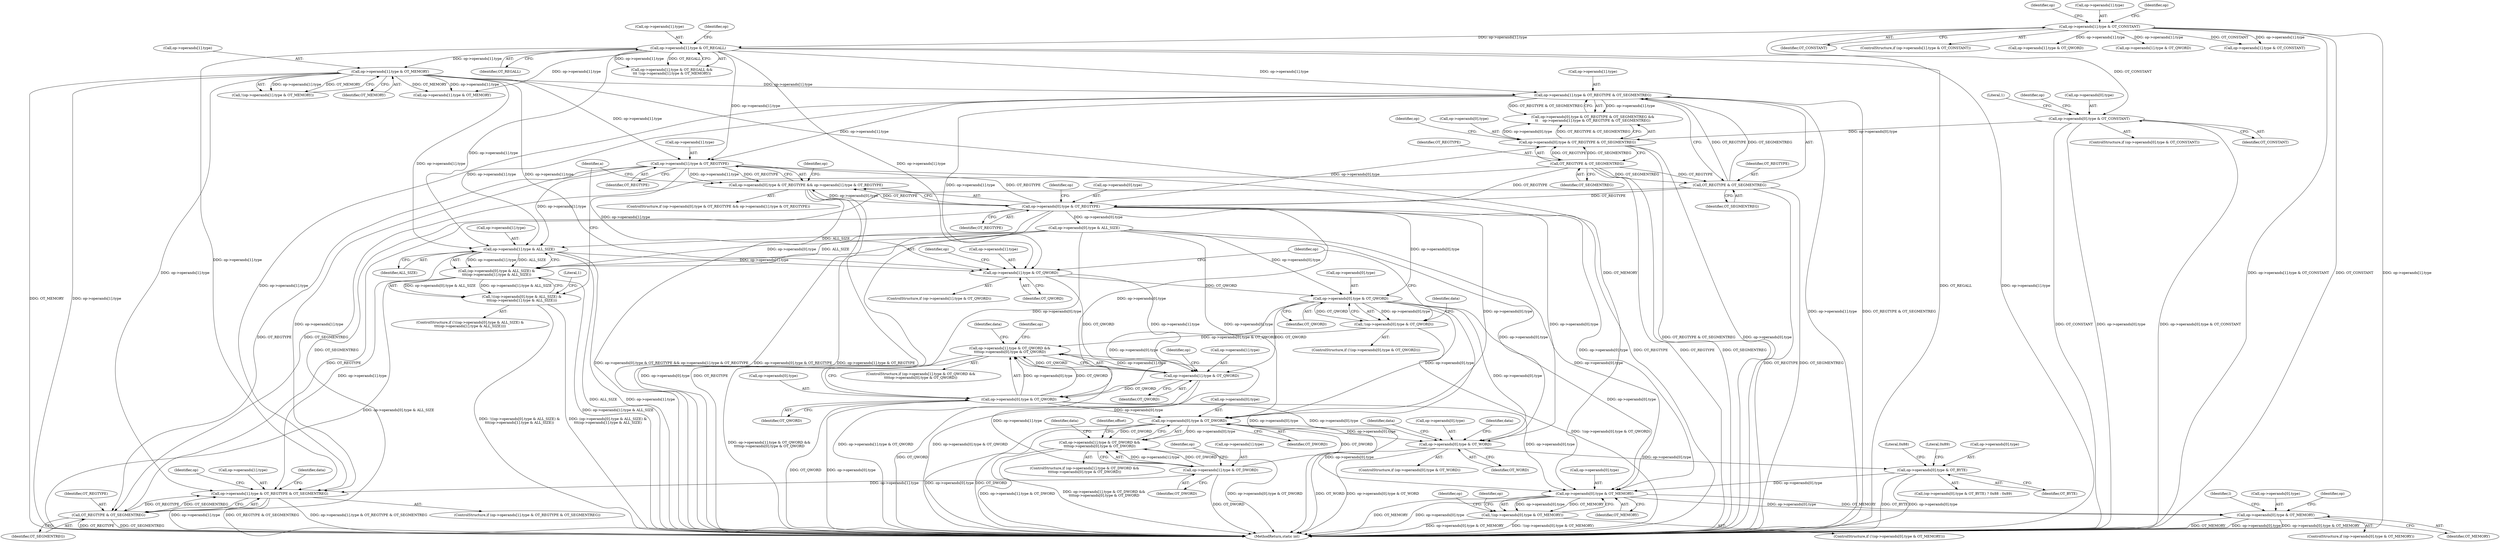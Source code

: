 digraph "0_radare2_f17bfd9f1da05f30f23a4dd05e9d2363e1406948@API" {
"1001327" [label="(Call,op->operands[1].type & OT_REGTYPE)"];
"1001264" [label="(Call,op->operands[1].type & OT_MEMORY)"];
"1001254" [label="(Call,op->operands[1].type & OT_REGALL)"];
"1000132" [label="(Call,op->operands[1].type & OT_CONSTANT)"];
"1001301" [label="(Call,op->operands[1].type & OT_REGTYPE & OT_SEGMENTREG)"];
"1001309" [label="(Call,OT_REGTYPE & OT_SEGMENTREG)"];
"1001298" [label="(Call,OT_REGTYPE & OT_SEGMENTREG)"];
"1001318" [label="(Call,op->operands[0].type & OT_REGTYPE)"];
"1001290" [label="(Call,op->operands[0].type & OT_REGTYPE & OT_SEGMENTREG)"];
"1001275" [label="(Call,op->operands[0].type & OT_CONSTANT)"];
"1001317" [label="(Call,op->operands[0].type & OT_REGTYPE && op->operands[1].type & OT_REGTYPE)"];
"1001349" [label="(Call,op->operands[1].type & ALL_SIZE)"];
"1001339" [label="(Call,(op->operands[0].type & ALL_SIZE) &\n\t\t\t(op->operands[1].type & ALL_SIZE))"];
"1001338" [label="(Call,!((op->operands[0].type & ALL_SIZE) &\n\t\t\t(op->operands[1].type & ALL_SIZE)))"];
"1001394" [label="(Call,op->operands[1].type & OT_QWORD)"];
"1001406" [label="(Call,op->operands[0].type & OT_QWORD)"];
"1001405" [label="(Call,!(op->operands[0].type & OT_QWORD))"];
"1001429" [label="(Call,op->operands[1].type & OT_QWORD &&\n\t\t\t\top->operands[0].type & OT_QWORD)"];
"1001430" [label="(Call,op->operands[1].type & OT_QWORD)"];
"1001439" [label="(Call,op->operands[0].type & OT_QWORD)"];
"1001468" [label="(Call,op->operands[0].type & OT_DWORD)"];
"1001458" [label="(Call,op->operands[1].type & OT_DWORD &&\n\t\t\t\top->operands[0].type & OT_DWORD)"];
"1001549" [label="(Call,op->operands[0].type & OT_WORD)"];
"1001571" [label="(Call,op->operands[0].type & OT_BYTE)"];
"1001676" [label="(Call,op->operands[0].type & OT_MEMORY)"];
"1001675" [label="(Call,!(op->operands[0].type & OT_MEMORY))"];
"1001802" [label="(Call,op->operands[0].type & OT_MEMORY)"];
"1001459" [label="(Call,op->operands[1].type & OT_DWORD)"];
"1001528" [label="(Call,op->operands[1].type & OT_REGTYPE & OT_SEGMENTREG)"];
"1001536" [label="(Call,OT_REGTYPE & OT_SEGMENTREG)"];
"1001480" [label="(Identifier,data)"];
"1001319" [label="(Call,op->operands[0].type)"];
"1001395" [label="(Call,op->operands[1].type)"];
"1001255" [label="(Call,op->operands[1].type)"];
"1000140" [label="(Identifier,OT_CONSTANT)"];
"1001407" [label="(Call,op->operands[0].type)"];
"1001291" [label="(Call,op->operands[0].type)"];
"1001561" [label="(Identifier,data)"];
"1001579" [label="(Identifier,OT_BYTE)"];
"1001298" [label="(Call,OT_REGTYPE & OT_SEGMENTREG)"];
"1001692" [label="(Identifier,op)"];
"1001548" [label="(ControlStructure,if (op->operands[0].type & OT_WORD))"];
"1001440" [label="(Call,op->operands[0].type)"];
"1001572" [label="(Call,op->operands[0].type)"];
"1001439" [label="(Call,op->operands[0].type & OT_QWORD)"];
"1000147" [label="(Identifier,op)"];
"1001988" [label="(Call,op->operands[1].type & OT_MEMORY)"];
"1001676" [label="(Call,op->operands[0].type & OT_MEMORY)"];
"1001430" [label="(Call,op->operands[1].type & OT_QWORD)"];
"1001476" [label="(Identifier,OT_DWORD)"];
"1001538" [label="(Identifier,OT_SEGMENTREG)"];
"1001264" [label="(Call,op->operands[1].type & OT_MEMORY)"];
"1001287" [label="(Literal,1)"];
"1000131" [label="(ControlStructure,if (op->operands[1].type & OT_CONSTANT))"];
"1000226" [label="(Call,op->operands[1].type & OT_QWORD)"];
"1001301" [label="(Call,op->operands[1].type & OT_REGTYPE & OT_SEGMENTREG)"];
"1001528" [label="(Call,op->operands[1].type & OT_REGTYPE & OT_SEGMENTREG)"];
"1001326" [label="(Identifier,OT_REGTYPE)"];
"1001311" [label="(Identifier,OT_SEGMENTREG)"];
"1001410" [label="(Identifier,op)"];
"1001529" [label="(Call,op->operands[1].type)"];
"1001675" [label="(Call,!(op->operands[0].type & OT_MEMORY))"];
"1001274" [label="(ControlStructure,if (op->operands[0].type & OT_CONSTANT))"];
"1001337" [label="(ControlStructure,if (!((op->operands[0].type & ALL_SIZE) &\n\t\t\t(op->operands[1].type & ALL_SIZE))))"];
"1001801" [label="(ControlStructure,if (op->operands[0].type & OT_MEMORY))"];
"1001467" [label="(Identifier,OT_DWORD)"];
"1001443" [label="(Identifier,op)"];
"1001349" [label="(Call,op->operands[1].type & ALL_SIZE)"];
"1001431" [label="(Call,op->operands[1].type)"];
"1001310" [label="(Identifier,OT_REGTYPE)"];
"1003219" [label="(Identifier,l)"];
"1001272" [label="(Identifier,OT_MEMORY)"];
"1001394" [label="(Call,op->operands[1].type & OT_QWORD)"];
"1001677" [label="(Call,op->operands[0].type)"];
"1001357" [label="(Identifier,ALL_SIZE)"];
"1001550" [label="(Call,op->operands[0].type)"];
"1001275" [label="(Call,op->operands[0].type & OT_CONSTANT)"];
"1001803" [label="(Call,op->operands[0].type)"];
"1001429" [label="(Call,op->operands[1].type & OT_QWORD &&\n\t\t\t\top->operands[0].type & OT_QWORD)"];
"1001283" [label="(Identifier,OT_CONSTANT)"];
"1001459" [label="(Call,op->operands[1].type & OT_DWORD)"];
"1001511" [label="(Identifier,offset)"];
"1001327" [label="(Call,op->operands[1].type & OT_REGTYPE)"];
"1001253" [label="(Call,op->operands[1].type & OT_REGALL &&\n\t\t\t !(op->operands[1].type & OT_MEMORY))"];
"1001402" [label="(Identifier,OT_QWORD)"];
"1001447" [label="(Identifier,OT_QWORD)"];
"1001405" [label="(Call,!(op->operands[0].type & OT_QWORD))"];
"1001340" [label="(Call,op->operands[0].type & ALL_SIZE)"];
"1001318" [label="(Call,op->operands[0].type & OT_REGTYPE)"];
"1001289" [label="(Call,op->operands[0].type & OT_REGTYPE & OT_SEGMENTREG &&\n\t\t    op->operands[1].type & OT_REGTYPE & OT_SEGMENTREG)"];
"1001580" [label="(Literal,0x88)"];
"1001567" [label="(Identifier,data)"];
"1001406" [label="(Call,op->operands[0].type & OT_QWORD)"];
"1000132" [label="(Call,op->operands[1].type & OT_CONSTANT)"];
"1001746" [label="(Identifier,op)"];
"1001302" [label="(Call,op->operands[1].type)"];
"1001393" [label="(ControlStructure,if (op->operands[1].type & OT_QWORD))"];
"1001290" [label="(Call,op->operands[0].type & OT_REGTYPE & OT_SEGMENTREG)"];
"1003220" [label="(MethodReturn,static int)"];
"1001802" [label="(Call,op->operands[0].type & OT_MEMORY)"];
"1001418" [label="(Identifier,data)"];
"1001338" [label="(Call,!((op->operands[0].type & ALL_SIZE) &\n\t\t\t(op->operands[1].type & ALL_SIZE)))"];
"1001305" [label="(Identifier,op)"];
"1001458" [label="(Call,op->operands[1].type & OT_DWORD &&\n\t\t\t\top->operands[0].type & OT_DWORD)"];
"1001570" [label="(Call,(op->operands[0].type & OT_BYTE) ? 0x88 : 0x89)"];
"1001684" [label="(Identifier,OT_MEMORY)"];
"1001527" [label="(ControlStructure,if (op->operands[1].type & OT_REGTYPE & OT_SEGMENTREG))"];
"1001472" [label="(Identifier,op)"];
"1001542" [label="(Identifier,data)"];
"1000133" [label="(Call,op->operands[1].type)"];
"1001335" [label="(Identifier,OT_REGTYPE)"];
"1001537" [label="(Identifier,OT_REGTYPE)"];
"1001331" [label="(Identifier,op)"];
"1001262" [label="(Identifier,OT_REGALL)"];
"1001414" [label="(Identifier,OT_QWORD)"];
"1001328" [label="(Call,op->operands[1].type)"];
"1001361" [label="(Literal,1)"];
"1000361" [label="(Call,op->operands[1].type & OT_QWORD)"];
"1001344" [label="(Identifier,op)"];
"1001317" [label="(Call,op->operands[0].type & OT_REGTYPE && op->operands[1].type & OT_REGTYPE)"];
"1001468" [label="(Call,op->operands[0].type & OT_DWORD)"];
"1001463" [label="(Identifier,op)"];
"1001316" [label="(ControlStructure,if (op->operands[0].type & OT_REGTYPE && op->operands[1].type & OT_REGTYPE))"];
"1001557" [label="(Identifier,OT_WORD)"];
"1001294" [label="(Identifier,op)"];
"1001581" [label="(Literal,0x89)"];
"1001254" [label="(Call,op->operands[1].type & OT_REGALL)"];
"1001265" [label="(Call,op->operands[1].type)"];
"1001258" [label="(Identifier,op)"];
"1001469" [label="(Call,op->operands[0].type)"];
"1001434" [label="(Identifier,op)"];
"1001263" [label="(Call,!(op->operands[1].type & OT_MEMORY))"];
"1001268" [label="(Identifier,op)"];
"1000239" [label="(Call,op->operands[1].type & OT_CONSTANT)"];
"1001818" [label="(Identifier,op)"];
"1001350" [label="(Call,op->operands[1].type)"];
"1001674" [label="(ControlStructure,if (!(op->operands[0].type & OT_MEMORY)))"];
"1001276" [label="(Call,op->operands[0].type)"];
"1001428" [label="(ControlStructure,if (op->operands[1].type & OT_QWORD &&\n\t\t\t\top->operands[0].type & OT_QWORD))"];
"1001553" [label="(Identifier,op)"];
"1001404" [label="(ControlStructure,if (!(op->operands[0].type & OT_QWORD)))"];
"1001451" [label="(Identifier,data)"];
"1001365" [label="(Identifier,a)"];
"1001438" [label="(Identifier,OT_QWORD)"];
"1001460" [label="(Call,op->operands[1].type)"];
"1001309" [label="(Call,OT_REGTYPE & OT_SEGMENTREG)"];
"1001457" [label="(ControlStructure,if (op->operands[1].type & OT_DWORD &&\n\t\t\t\top->operands[0].type & OT_DWORD))"];
"1001300" [label="(Identifier,OT_SEGMENTREG)"];
"1001571" [label="(Call,op->operands[0].type & OT_BYTE)"];
"1001549" [label="(Call,op->operands[0].type & OT_WORD)"];
"1001810" [label="(Identifier,OT_MEMORY)"];
"1001299" [label="(Identifier,OT_REGTYPE)"];
"1001339" [label="(Call,(op->operands[0].type & ALL_SIZE) &\n\t\t\t(op->operands[1].type & ALL_SIZE))"];
"1001536" [label="(Call,OT_REGTYPE & OT_SEGMENTREG)"];
"1001327" -> "1001317"  [label="AST: "];
"1001327" -> "1001335"  [label="CFG: "];
"1001328" -> "1001327"  [label="AST: "];
"1001335" -> "1001327"  [label="AST: "];
"1001317" -> "1001327"  [label="CFG: "];
"1001327" -> "1003220"  [label="DDG: OT_REGTYPE"];
"1001327" -> "1001317"  [label="DDG: op->operands[1].type"];
"1001327" -> "1001317"  [label="DDG: OT_REGTYPE"];
"1001264" -> "1001327"  [label="DDG: op->operands[1].type"];
"1001301" -> "1001327"  [label="DDG: op->operands[1].type"];
"1001254" -> "1001327"  [label="DDG: op->operands[1].type"];
"1001318" -> "1001327"  [label="DDG: OT_REGTYPE"];
"1001327" -> "1001349"  [label="DDG: op->operands[1].type"];
"1001327" -> "1001394"  [label="DDG: op->operands[1].type"];
"1001327" -> "1001528"  [label="DDG: op->operands[1].type"];
"1001327" -> "1001536"  [label="DDG: OT_REGTYPE"];
"1001264" -> "1001263"  [label="AST: "];
"1001264" -> "1001272"  [label="CFG: "];
"1001265" -> "1001264"  [label="AST: "];
"1001272" -> "1001264"  [label="AST: "];
"1001263" -> "1001264"  [label="CFG: "];
"1001264" -> "1003220"  [label="DDG: op->operands[1].type"];
"1001264" -> "1003220"  [label="DDG: OT_MEMORY"];
"1001264" -> "1001263"  [label="DDG: op->operands[1].type"];
"1001264" -> "1001263"  [label="DDG: OT_MEMORY"];
"1001254" -> "1001264"  [label="DDG: op->operands[1].type"];
"1001264" -> "1001301"  [label="DDG: op->operands[1].type"];
"1001264" -> "1001349"  [label="DDG: op->operands[1].type"];
"1001264" -> "1001394"  [label="DDG: op->operands[1].type"];
"1001264" -> "1001528"  [label="DDG: op->operands[1].type"];
"1001264" -> "1001676"  [label="DDG: OT_MEMORY"];
"1001264" -> "1001988"  [label="DDG: op->operands[1].type"];
"1001264" -> "1001988"  [label="DDG: OT_MEMORY"];
"1001254" -> "1001253"  [label="AST: "];
"1001254" -> "1001262"  [label="CFG: "];
"1001255" -> "1001254"  [label="AST: "];
"1001262" -> "1001254"  [label="AST: "];
"1001268" -> "1001254"  [label="CFG: "];
"1001253" -> "1001254"  [label="CFG: "];
"1001254" -> "1003220"  [label="DDG: OT_REGALL"];
"1001254" -> "1003220"  [label="DDG: op->operands[1].type"];
"1001254" -> "1001253"  [label="DDG: op->operands[1].type"];
"1001254" -> "1001253"  [label="DDG: OT_REGALL"];
"1000132" -> "1001254"  [label="DDG: op->operands[1].type"];
"1001254" -> "1001301"  [label="DDG: op->operands[1].type"];
"1001254" -> "1001349"  [label="DDG: op->operands[1].type"];
"1001254" -> "1001394"  [label="DDG: op->operands[1].type"];
"1001254" -> "1001528"  [label="DDG: op->operands[1].type"];
"1001254" -> "1001988"  [label="DDG: op->operands[1].type"];
"1000132" -> "1000131"  [label="AST: "];
"1000132" -> "1000140"  [label="CFG: "];
"1000133" -> "1000132"  [label="AST: "];
"1000140" -> "1000132"  [label="AST: "];
"1000147" -> "1000132"  [label="CFG: "];
"1001258" -> "1000132"  [label="CFG: "];
"1000132" -> "1003220"  [label="DDG: op->operands[1].type & OT_CONSTANT"];
"1000132" -> "1003220"  [label="DDG: OT_CONSTANT"];
"1000132" -> "1003220"  [label="DDG: op->operands[1].type"];
"1000132" -> "1000226"  [label="DDG: op->operands[1].type"];
"1000132" -> "1000239"  [label="DDG: op->operands[1].type"];
"1000132" -> "1000239"  [label="DDG: OT_CONSTANT"];
"1000132" -> "1000361"  [label="DDG: op->operands[1].type"];
"1000132" -> "1001275"  [label="DDG: OT_CONSTANT"];
"1001301" -> "1001289"  [label="AST: "];
"1001301" -> "1001309"  [label="CFG: "];
"1001302" -> "1001301"  [label="AST: "];
"1001309" -> "1001301"  [label="AST: "];
"1001289" -> "1001301"  [label="CFG: "];
"1001301" -> "1003220"  [label="DDG: op->operands[1].type"];
"1001301" -> "1003220"  [label="DDG: OT_REGTYPE & OT_SEGMENTREG"];
"1001301" -> "1001289"  [label="DDG: op->operands[1].type"];
"1001301" -> "1001289"  [label="DDG: OT_REGTYPE & OT_SEGMENTREG"];
"1001309" -> "1001301"  [label="DDG: OT_REGTYPE"];
"1001309" -> "1001301"  [label="DDG: OT_SEGMENTREG"];
"1001301" -> "1001349"  [label="DDG: op->operands[1].type"];
"1001301" -> "1001394"  [label="DDG: op->operands[1].type"];
"1001301" -> "1001528"  [label="DDG: op->operands[1].type"];
"1001309" -> "1001311"  [label="CFG: "];
"1001310" -> "1001309"  [label="AST: "];
"1001311" -> "1001309"  [label="AST: "];
"1001309" -> "1003220"  [label="DDG: OT_SEGMENTREG"];
"1001309" -> "1003220"  [label="DDG: OT_REGTYPE"];
"1001298" -> "1001309"  [label="DDG: OT_REGTYPE"];
"1001298" -> "1001309"  [label="DDG: OT_SEGMENTREG"];
"1001309" -> "1001318"  [label="DDG: OT_REGTYPE"];
"1001309" -> "1001536"  [label="DDG: OT_SEGMENTREG"];
"1001298" -> "1001290"  [label="AST: "];
"1001298" -> "1001300"  [label="CFG: "];
"1001299" -> "1001298"  [label="AST: "];
"1001300" -> "1001298"  [label="AST: "];
"1001290" -> "1001298"  [label="CFG: "];
"1001298" -> "1003220"  [label="DDG: OT_REGTYPE"];
"1001298" -> "1003220"  [label="DDG: OT_SEGMENTREG"];
"1001298" -> "1001290"  [label="DDG: OT_REGTYPE"];
"1001298" -> "1001290"  [label="DDG: OT_SEGMENTREG"];
"1001298" -> "1001318"  [label="DDG: OT_REGTYPE"];
"1001298" -> "1001536"  [label="DDG: OT_SEGMENTREG"];
"1001318" -> "1001317"  [label="AST: "];
"1001318" -> "1001326"  [label="CFG: "];
"1001319" -> "1001318"  [label="AST: "];
"1001326" -> "1001318"  [label="AST: "];
"1001331" -> "1001318"  [label="CFG: "];
"1001317" -> "1001318"  [label="CFG: "];
"1001318" -> "1003220"  [label="DDG: OT_REGTYPE"];
"1001318" -> "1003220"  [label="DDG: op->operands[0].type"];
"1001318" -> "1001317"  [label="DDG: op->operands[0].type"];
"1001318" -> "1001317"  [label="DDG: OT_REGTYPE"];
"1001290" -> "1001318"  [label="DDG: op->operands[0].type"];
"1001318" -> "1001340"  [label="DDG: op->operands[0].type"];
"1001318" -> "1001406"  [label="DDG: op->operands[0].type"];
"1001318" -> "1001439"  [label="DDG: op->operands[0].type"];
"1001318" -> "1001468"  [label="DDG: op->operands[0].type"];
"1001318" -> "1001536"  [label="DDG: OT_REGTYPE"];
"1001318" -> "1001549"  [label="DDG: op->operands[0].type"];
"1001318" -> "1001676"  [label="DDG: op->operands[0].type"];
"1001290" -> "1001289"  [label="AST: "];
"1001291" -> "1001290"  [label="AST: "];
"1001305" -> "1001290"  [label="CFG: "];
"1001289" -> "1001290"  [label="CFG: "];
"1001290" -> "1003220"  [label="DDG: OT_REGTYPE & OT_SEGMENTREG"];
"1001290" -> "1003220"  [label="DDG: op->operands[0].type"];
"1001290" -> "1001289"  [label="DDG: op->operands[0].type"];
"1001290" -> "1001289"  [label="DDG: OT_REGTYPE & OT_SEGMENTREG"];
"1001275" -> "1001290"  [label="DDG: op->operands[0].type"];
"1001275" -> "1001274"  [label="AST: "];
"1001275" -> "1001283"  [label="CFG: "];
"1001276" -> "1001275"  [label="AST: "];
"1001283" -> "1001275"  [label="AST: "];
"1001287" -> "1001275"  [label="CFG: "];
"1001294" -> "1001275"  [label="CFG: "];
"1001275" -> "1003220"  [label="DDG: op->operands[0].type & OT_CONSTANT"];
"1001275" -> "1003220"  [label="DDG: OT_CONSTANT"];
"1001275" -> "1003220"  [label="DDG: op->operands[0].type"];
"1001317" -> "1001316"  [label="AST: "];
"1001344" -> "1001317"  [label="CFG: "];
"1001365" -> "1001317"  [label="CFG: "];
"1001317" -> "1003220"  [label="DDG: op->operands[0].type & OT_REGTYPE"];
"1001317" -> "1003220"  [label="DDG: op->operands[0].type & OT_REGTYPE && op->operands[1].type & OT_REGTYPE"];
"1001317" -> "1003220"  [label="DDG: op->operands[1].type & OT_REGTYPE"];
"1001349" -> "1001339"  [label="AST: "];
"1001349" -> "1001357"  [label="CFG: "];
"1001350" -> "1001349"  [label="AST: "];
"1001357" -> "1001349"  [label="AST: "];
"1001339" -> "1001349"  [label="CFG: "];
"1001349" -> "1003220"  [label="DDG: ALL_SIZE"];
"1001349" -> "1003220"  [label="DDG: op->operands[1].type"];
"1001349" -> "1001339"  [label="DDG: op->operands[1].type"];
"1001349" -> "1001339"  [label="DDG: ALL_SIZE"];
"1001340" -> "1001349"  [label="DDG: ALL_SIZE"];
"1001349" -> "1001394"  [label="DDG: op->operands[1].type"];
"1001349" -> "1001528"  [label="DDG: op->operands[1].type"];
"1001339" -> "1001338"  [label="AST: "];
"1001340" -> "1001339"  [label="AST: "];
"1001338" -> "1001339"  [label="CFG: "];
"1001339" -> "1003220"  [label="DDG: op->operands[1].type & ALL_SIZE"];
"1001339" -> "1003220"  [label="DDG: op->operands[0].type & ALL_SIZE"];
"1001339" -> "1001338"  [label="DDG: op->operands[0].type & ALL_SIZE"];
"1001339" -> "1001338"  [label="DDG: op->operands[1].type & ALL_SIZE"];
"1001340" -> "1001339"  [label="DDG: op->operands[0].type"];
"1001340" -> "1001339"  [label="DDG: ALL_SIZE"];
"1001338" -> "1001337"  [label="AST: "];
"1001361" -> "1001338"  [label="CFG: "];
"1001365" -> "1001338"  [label="CFG: "];
"1001338" -> "1003220"  [label="DDG: !((op->operands[0].type & ALL_SIZE) &\n\t\t\t(op->operands[1].type & ALL_SIZE))"];
"1001338" -> "1003220"  [label="DDG: (op->operands[0].type & ALL_SIZE) &\n\t\t\t(op->operands[1].type & ALL_SIZE)"];
"1001394" -> "1001393"  [label="AST: "];
"1001394" -> "1001402"  [label="CFG: "];
"1001395" -> "1001394"  [label="AST: "];
"1001402" -> "1001394"  [label="AST: "];
"1001410" -> "1001394"  [label="CFG: "];
"1001434" -> "1001394"  [label="CFG: "];
"1001394" -> "1001406"  [label="DDG: OT_QWORD"];
"1001394" -> "1001430"  [label="DDG: op->operands[1].type"];
"1001394" -> "1001430"  [label="DDG: OT_QWORD"];
"1001406" -> "1001405"  [label="AST: "];
"1001406" -> "1001414"  [label="CFG: "];
"1001407" -> "1001406"  [label="AST: "];
"1001414" -> "1001406"  [label="AST: "];
"1001405" -> "1001406"  [label="CFG: "];
"1001406" -> "1003220"  [label="DDG: op->operands[0].type"];
"1001406" -> "1001405"  [label="DDG: op->operands[0].type"];
"1001406" -> "1001405"  [label="DDG: OT_QWORD"];
"1001340" -> "1001406"  [label="DDG: op->operands[0].type"];
"1001406" -> "1001430"  [label="DDG: OT_QWORD"];
"1001406" -> "1001439"  [label="DDG: op->operands[0].type"];
"1001406" -> "1001468"  [label="DDG: op->operands[0].type"];
"1001406" -> "1001549"  [label="DDG: op->operands[0].type"];
"1001406" -> "1001676"  [label="DDG: op->operands[0].type"];
"1001405" -> "1001404"  [label="AST: "];
"1001418" -> "1001405"  [label="CFG: "];
"1001434" -> "1001405"  [label="CFG: "];
"1001405" -> "1003220"  [label="DDG: !(op->operands[0].type & OT_QWORD)"];
"1001405" -> "1001429"  [label="DDG: op->operands[0].type & OT_QWORD"];
"1001429" -> "1001428"  [label="AST: "];
"1001429" -> "1001430"  [label="CFG: "];
"1001429" -> "1001439"  [label="CFG: "];
"1001430" -> "1001429"  [label="AST: "];
"1001439" -> "1001429"  [label="AST: "];
"1001451" -> "1001429"  [label="CFG: "];
"1001463" -> "1001429"  [label="CFG: "];
"1001429" -> "1003220"  [label="DDG: op->operands[0].type & OT_QWORD"];
"1001429" -> "1003220"  [label="DDG: op->operands[1].type & OT_QWORD &&\n\t\t\t\top->operands[0].type & OT_QWORD"];
"1001429" -> "1003220"  [label="DDG: op->operands[1].type & OT_QWORD"];
"1001430" -> "1001429"  [label="DDG: op->operands[1].type"];
"1001430" -> "1001429"  [label="DDG: OT_QWORD"];
"1001439" -> "1001429"  [label="DDG: op->operands[0].type"];
"1001439" -> "1001429"  [label="DDG: OT_QWORD"];
"1001430" -> "1001438"  [label="CFG: "];
"1001431" -> "1001430"  [label="AST: "];
"1001438" -> "1001430"  [label="AST: "];
"1001443" -> "1001430"  [label="CFG: "];
"1001430" -> "1003220"  [label="DDG: OT_QWORD"];
"1001430" -> "1001439"  [label="DDG: OT_QWORD"];
"1001430" -> "1001459"  [label="DDG: op->operands[1].type"];
"1001439" -> "1001447"  [label="CFG: "];
"1001440" -> "1001439"  [label="AST: "];
"1001447" -> "1001439"  [label="AST: "];
"1001439" -> "1003220"  [label="DDG: op->operands[0].type"];
"1001439" -> "1003220"  [label="DDG: OT_QWORD"];
"1001340" -> "1001439"  [label="DDG: op->operands[0].type"];
"1001439" -> "1001468"  [label="DDG: op->operands[0].type"];
"1001439" -> "1001549"  [label="DDG: op->operands[0].type"];
"1001439" -> "1001676"  [label="DDG: op->operands[0].type"];
"1001468" -> "1001458"  [label="AST: "];
"1001468" -> "1001476"  [label="CFG: "];
"1001469" -> "1001468"  [label="AST: "];
"1001476" -> "1001468"  [label="AST: "];
"1001458" -> "1001468"  [label="CFG: "];
"1001468" -> "1003220"  [label="DDG: OT_DWORD"];
"1001468" -> "1003220"  [label="DDG: op->operands[0].type"];
"1001468" -> "1001458"  [label="DDG: op->operands[0].type"];
"1001468" -> "1001458"  [label="DDG: OT_DWORD"];
"1001340" -> "1001468"  [label="DDG: op->operands[0].type"];
"1001459" -> "1001468"  [label="DDG: OT_DWORD"];
"1001468" -> "1001549"  [label="DDG: op->operands[0].type"];
"1001468" -> "1001676"  [label="DDG: op->operands[0].type"];
"1001458" -> "1001457"  [label="AST: "];
"1001458" -> "1001459"  [label="CFG: "];
"1001459" -> "1001458"  [label="AST: "];
"1001480" -> "1001458"  [label="CFG: "];
"1001511" -> "1001458"  [label="CFG: "];
"1001458" -> "1003220"  [label="DDG: op->operands[1].type & OT_DWORD"];
"1001458" -> "1003220"  [label="DDG: op->operands[1].type & OT_DWORD &&\n\t\t\t\top->operands[0].type & OT_DWORD"];
"1001458" -> "1003220"  [label="DDG: op->operands[0].type & OT_DWORD"];
"1001459" -> "1001458"  [label="DDG: op->operands[1].type"];
"1001459" -> "1001458"  [label="DDG: OT_DWORD"];
"1001549" -> "1001548"  [label="AST: "];
"1001549" -> "1001557"  [label="CFG: "];
"1001550" -> "1001549"  [label="AST: "];
"1001557" -> "1001549"  [label="AST: "];
"1001561" -> "1001549"  [label="CFG: "];
"1001567" -> "1001549"  [label="CFG: "];
"1001549" -> "1003220"  [label="DDG: OT_WORD"];
"1001549" -> "1003220"  [label="DDG: op->operands[0].type & OT_WORD"];
"1001340" -> "1001549"  [label="DDG: op->operands[0].type"];
"1001549" -> "1001571"  [label="DDG: op->operands[0].type"];
"1001571" -> "1001570"  [label="AST: "];
"1001571" -> "1001579"  [label="CFG: "];
"1001572" -> "1001571"  [label="AST: "];
"1001579" -> "1001571"  [label="AST: "];
"1001580" -> "1001571"  [label="CFG: "];
"1001581" -> "1001571"  [label="CFG: "];
"1001571" -> "1003220"  [label="DDG: OT_BYTE"];
"1001571" -> "1003220"  [label="DDG: op->operands[0].type"];
"1001571" -> "1001676"  [label="DDG: op->operands[0].type"];
"1001676" -> "1001675"  [label="AST: "];
"1001676" -> "1001684"  [label="CFG: "];
"1001677" -> "1001676"  [label="AST: "];
"1001684" -> "1001676"  [label="AST: "];
"1001675" -> "1001676"  [label="CFG: "];
"1001676" -> "1003220"  [label="DDG: OT_MEMORY"];
"1001676" -> "1003220"  [label="DDG: op->operands[0].type"];
"1001676" -> "1001675"  [label="DDG: op->operands[0].type"];
"1001676" -> "1001675"  [label="DDG: OT_MEMORY"];
"1001340" -> "1001676"  [label="DDG: op->operands[0].type"];
"1001676" -> "1001802"  [label="DDG: op->operands[0].type"];
"1001676" -> "1001802"  [label="DDG: OT_MEMORY"];
"1001675" -> "1001674"  [label="AST: "];
"1001692" -> "1001675"  [label="CFG: "];
"1001746" -> "1001675"  [label="CFG: "];
"1001675" -> "1003220"  [label="DDG: !(op->operands[0].type & OT_MEMORY)"];
"1001675" -> "1003220"  [label="DDG: op->operands[0].type & OT_MEMORY"];
"1001802" -> "1001801"  [label="AST: "];
"1001802" -> "1001810"  [label="CFG: "];
"1001803" -> "1001802"  [label="AST: "];
"1001810" -> "1001802"  [label="AST: "];
"1001818" -> "1001802"  [label="CFG: "];
"1003219" -> "1001802"  [label="CFG: "];
"1001802" -> "1003220"  [label="DDG: op->operands[0].type"];
"1001802" -> "1003220"  [label="DDG: op->operands[0].type & OT_MEMORY"];
"1001802" -> "1003220"  [label="DDG: OT_MEMORY"];
"1001459" -> "1001467"  [label="CFG: "];
"1001460" -> "1001459"  [label="AST: "];
"1001467" -> "1001459"  [label="AST: "];
"1001472" -> "1001459"  [label="CFG: "];
"1001459" -> "1003220"  [label="DDG: OT_DWORD"];
"1001459" -> "1001528"  [label="DDG: op->operands[1].type"];
"1001528" -> "1001527"  [label="AST: "];
"1001528" -> "1001536"  [label="CFG: "];
"1001529" -> "1001528"  [label="AST: "];
"1001536" -> "1001528"  [label="AST: "];
"1001542" -> "1001528"  [label="CFG: "];
"1001553" -> "1001528"  [label="CFG: "];
"1001528" -> "1003220"  [label="DDG: op->operands[1].type & OT_REGTYPE & OT_SEGMENTREG"];
"1001528" -> "1003220"  [label="DDG: op->operands[1].type"];
"1001528" -> "1003220"  [label="DDG: OT_REGTYPE & OT_SEGMENTREG"];
"1001536" -> "1001528"  [label="DDG: OT_REGTYPE"];
"1001536" -> "1001528"  [label="DDG: OT_SEGMENTREG"];
"1001536" -> "1001538"  [label="CFG: "];
"1001537" -> "1001536"  [label="AST: "];
"1001538" -> "1001536"  [label="AST: "];
"1001536" -> "1003220"  [label="DDG: OT_REGTYPE"];
"1001536" -> "1003220"  [label="DDG: OT_SEGMENTREG"];
}
